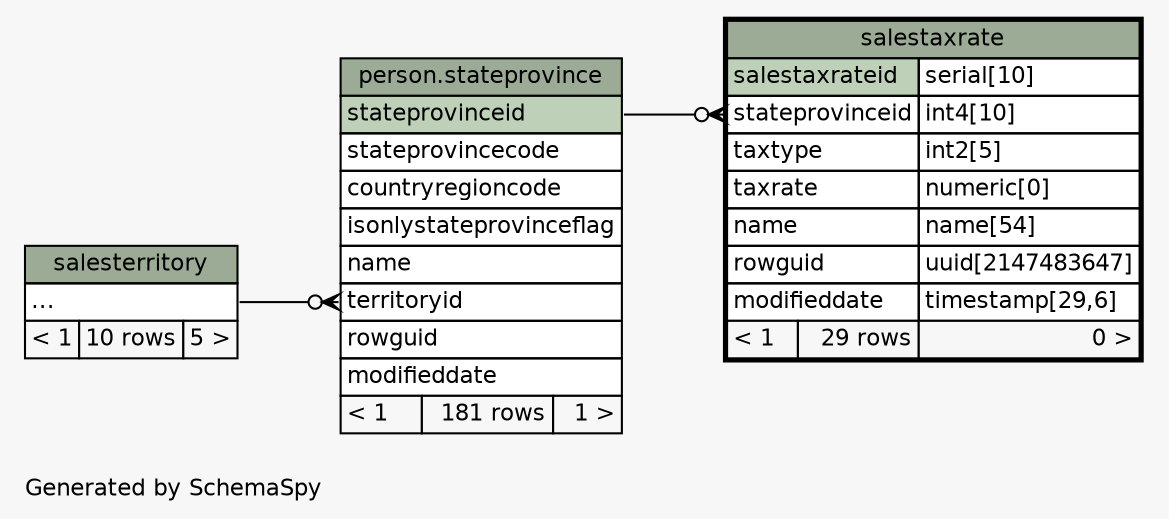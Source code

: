 // dot 2.40.1 on Linux 5.4.0-80-generic
// SchemaSpy rev 590
digraph "twoDegreesRelationshipsDiagram" {
  graph [
    rankdir="RL"
    bgcolor="#f7f7f7"
    label="\nGenerated by SchemaSpy"
    labeljust="l"
    nodesep="0.18"
    ranksep="0.46"
    fontname="Helvetica"
    fontsize="11"
  ];
  node [
    fontname="Helvetica"
    fontsize="11"
    shape="plaintext"
  ];
  edge [
    arrowsize="0.8"
  ];
  "salestaxrate":"stateprovinceid":w -> "person.stateprovince":"stateprovinceid":e [arrowhead=none dir=back arrowtail=crowodot];
  "person.stateprovince":"territoryid":w -> "salesterritory":"elipses":e [arrowhead=none dir=back arrowtail=crowodot];
  "salestaxrate" [
    label=<
    <TABLE BORDER="2" CELLBORDER="1" CELLSPACING="0" BGCOLOR="#ffffff">
      <TR><TD COLSPAN="3" BGCOLOR="#9bab96" ALIGN="CENTER">salestaxrate</TD></TR>
      <TR><TD PORT="salestaxrateid" COLSPAN="2" BGCOLOR="#bed1b8" ALIGN="LEFT">salestaxrateid</TD><TD PORT="salestaxrateid.type" ALIGN="LEFT">serial[10]</TD></TR>
      <TR><TD PORT="stateprovinceid" COLSPAN="2" ALIGN="LEFT">stateprovinceid</TD><TD PORT="stateprovinceid.type" ALIGN="LEFT">int4[10]</TD></TR>
      <TR><TD PORT="taxtype" COLSPAN="2" ALIGN="LEFT">taxtype</TD><TD PORT="taxtype.type" ALIGN="LEFT">int2[5]</TD></TR>
      <TR><TD PORT="taxrate" COLSPAN="2" ALIGN="LEFT">taxrate</TD><TD PORT="taxrate.type" ALIGN="LEFT">numeric[0]</TD></TR>
      <TR><TD PORT="name" COLSPAN="2" ALIGN="LEFT">name</TD><TD PORT="name.type" ALIGN="LEFT">name[54]</TD></TR>
      <TR><TD PORT="rowguid" COLSPAN="2" ALIGN="LEFT">rowguid</TD><TD PORT="rowguid.type" ALIGN="LEFT">uuid[2147483647]</TD></TR>
      <TR><TD PORT="modifieddate" COLSPAN="2" ALIGN="LEFT">modifieddate</TD><TD PORT="modifieddate.type" ALIGN="LEFT">timestamp[29,6]</TD></TR>
      <TR><TD ALIGN="LEFT" BGCOLOR="#f7f7f7">&lt; 1</TD><TD ALIGN="RIGHT" BGCOLOR="#f7f7f7">29 rows</TD><TD ALIGN="RIGHT" BGCOLOR="#f7f7f7">0 &gt;</TD></TR>
    </TABLE>>
    URL="salestaxrate.html"
    tooltip="salestaxrate"
  ];
  "salesterritory" [
    label=<
    <TABLE BORDER="0" CELLBORDER="1" CELLSPACING="0" BGCOLOR="#ffffff">
      <TR><TD COLSPAN="3" BGCOLOR="#9bab96" ALIGN="CENTER">salesterritory</TD></TR>
      <TR><TD PORT="elipses" COLSPAN="3" ALIGN="LEFT">...</TD></TR>
      <TR><TD ALIGN="LEFT" BGCOLOR="#f7f7f7">&lt; 1</TD><TD ALIGN="RIGHT" BGCOLOR="#f7f7f7">10 rows</TD><TD ALIGN="RIGHT" BGCOLOR="#f7f7f7">5 &gt;</TD></TR>
    </TABLE>>
    URL="salesterritory.html"
    tooltip="salesterritory"
  ];
  "person.stateprovince" [
    label=<
    <TABLE BORDER="0" CELLBORDER="1" CELLSPACING="0" BGCOLOR="#ffffff">
      <TR><TD COLSPAN="3" BGCOLOR="#9bab96" ALIGN="CENTER">person.stateprovince</TD></TR>
      <TR><TD PORT="stateprovinceid" COLSPAN="3" BGCOLOR="#bed1b8" ALIGN="LEFT">stateprovinceid</TD></TR>
      <TR><TD PORT="stateprovincecode" COLSPAN="3" ALIGN="LEFT">stateprovincecode</TD></TR>
      <TR><TD PORT="countryregioncode" COLSPAN="3" ALIGN="LEFT">countryregioncode</TD></TR>
      <TR><TD PORT="isonlystateprovinceflag" COLSPAN="3" ALIGN="LEFT">isonlystateprovinceflag</TD></TR>
      <TR><TD PORT="name" COLSPAN="3" ALIGN="LEFT">name</TD></TR>
      <TR><TD PORT="territoryid" COLSPAN="3" ALIGN="LEFT">territoryid</TD></TR>
      <TR><TD PORT="rowguid" COLSPAN="3" ALIGN="LEFT">rowguid</TD></TR>
      <TR><TD PORT="modifieddate" COLSPAN="3" ALIGN="LEFT">modifieddate</TD></TR>
      <TR><TD ALIGN="LEFT" BGCOLOR="#f7f7f7">&lt; 1</TD><TD ALIGN="RIGHT" BGCOLOR="#f7f7f7">181 rows</TD><TD ALIGN="RIGHT" BGCOLOR="#f7f7f7">1 &gt;</TD></TR>
    </TABLE>>
    tooltip="person.stateprovince"
  ];
}
